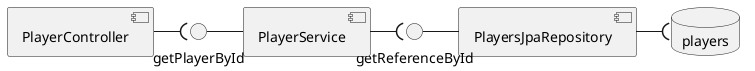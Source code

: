 @startuml
database "players"

[PlayersJpaRepository] -("players"
getReferenceById - [PlayersJpaRepository]

[PlayerService] -(getReferenceById
getPlayerById -(PlayerService)

[PlayerController] -(getPlayerById

@enduml

El controller consume el servicio
getPlayerById del servicio
(PlayerService),este servicio acciona
el metodo getPlayerById que llama
al Reositorio (PlayerJpaRepository) que
se conecta con la Base de datos (Players)